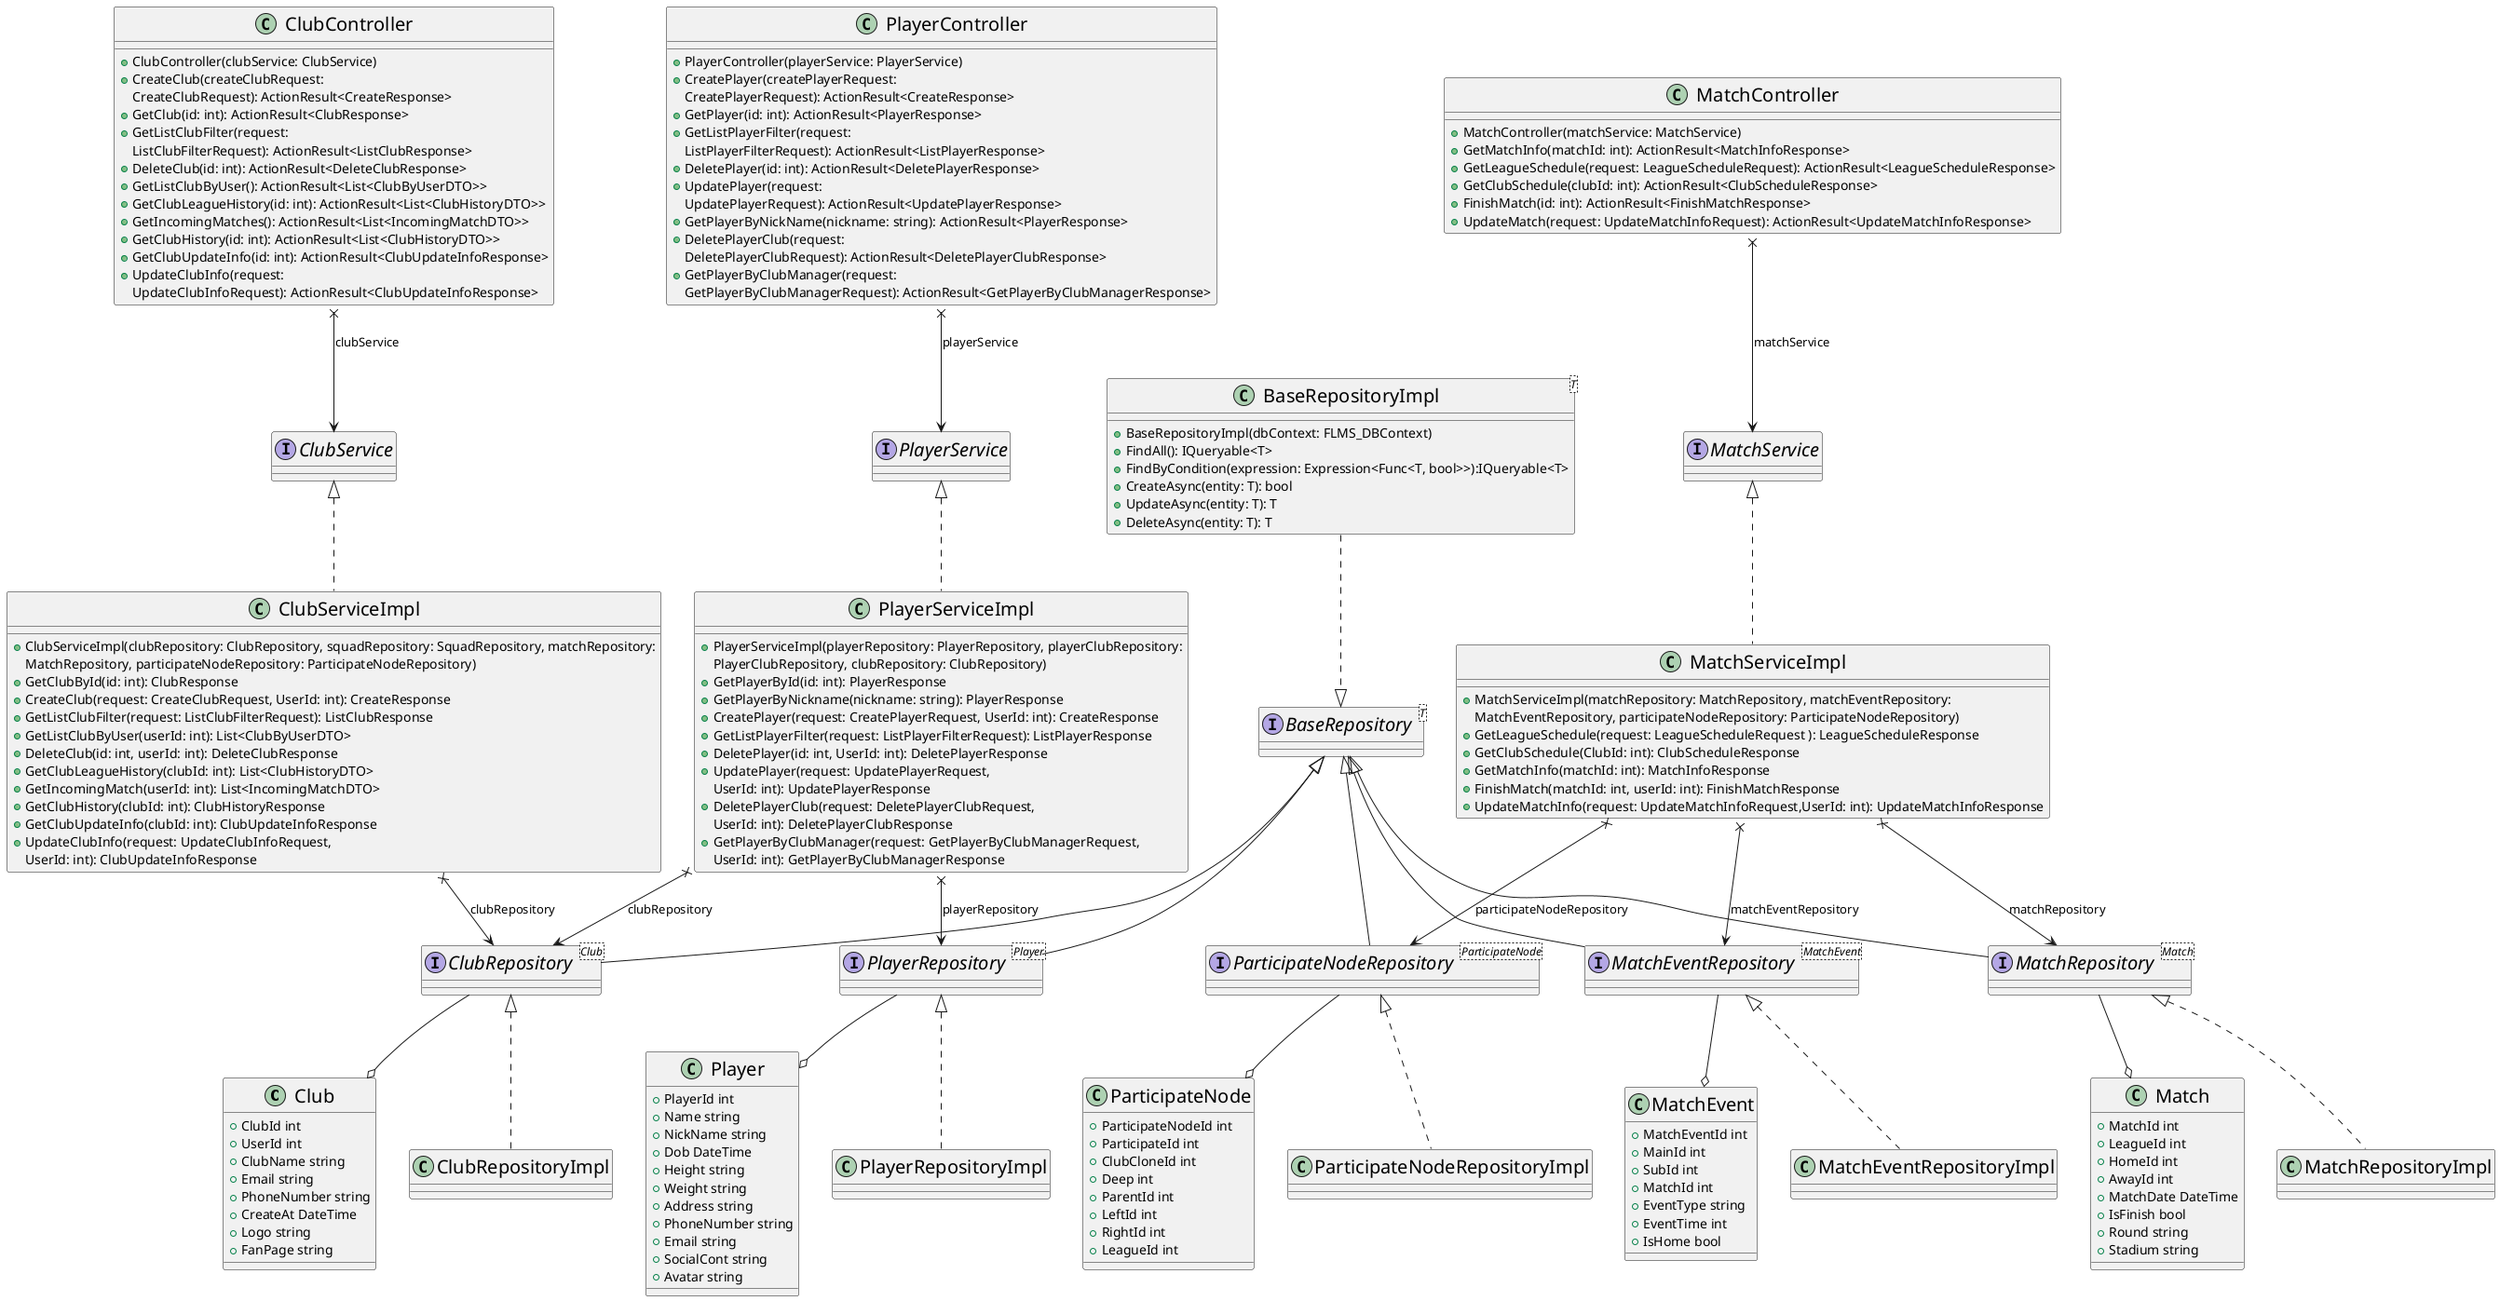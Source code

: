 @startuml Feature for guest - View club 

skinparam classFontSize 20

class Club{
    +ClubId int
    +UserId int
    +ClubName string
    +Email string
    +PhoneNumber string
    +CreateAt DateTime
    +Logo string
    +FanPage string
}

class Player{
    +PlayerId int
    +Name string
    +NickName string
    +Dob DateTime
    +Height string
    +Weight string
    +Address string
    +PhoneNumber string
    +Email string
    +SocialCont string
    +Avatar string
}

class Match{
    +MatchId int
    +LeagueId int
    +HomeId int
    +AwayId int
    +MatchDate DateTime
    +IsFinish bool
    +Round string
    +Stadium string
}

class ParticipateNode{
    +ParticipateNodeId int
    +ParticipateId int
    +ClubCloneId int
    +Deep int
    +ParentId int
    +LeftId int
    +RightId int
    +LeagueId int
}

class MatchEvent{
    +MatchEventId int
    +MainId int
    +SubId int
    +MatchId int
    +EventType string
    +EventTime int
    +IsHome bool
}

class ClubController{
    +ClubController(clubService: ClubService)
    +CreateClub(createClubRequest: 
    CreateClubRequest): ActionResult<CreateResponse>
    +GetClub(id: int): ActionResult<ClubResponse>
    +GetListClubFilter(request: 
    ListClubFilterRequest): ActionResult<ListClubResponse>
    +DeleteClub(id: int): ActionResult<DeleteClubResponse>
    +GetListClubByUser(): ActionResult<List<ClubByUserDTO>>
    +GetClubLeagueHistory(id: int): ActionResult<List<ClubHistoryDTO>>
    +GetIncomingMatches(): ActionResult<List<IncomingMatchDTO>>
    +GetClubHistory(id: int): ActionResult<List<ClubHistoryDTO>>
    +GetClubUpdateInfo(id: int): ActionResult<ClubUpdateInfoResponse>
    +UpdateClubInfo(request: 
    UpdateClubInfoRequest): ActionResult<ClubUpdateInfoResponse>
}
ClubController x--> ClubService: clubService

interface ClubService

class ClubServiceImpl implements ClubService{
    +ClubServiceImpl(clubRepository: ClubRepository, squadRepository: SquadRepository, matchRepository: 
    MatchRepository, participateNodeRepository: ParticipateNodeRepository)
    +GetClubById(id: int): ClubResponse
    +CreateClub(request: CreateClubRequest, UserId: int): CreateResponse
    +GetListClubFilter(request: ListClubFilterRequest): ListClubResponse
    +GetListClubByUser(userId: int): List<ClubByUserDTO>
    +DeleteClub(id: int, userId: int): DeleteClubResponse
    +GetClubLeagueHistory(clubId: int): List<ClubHistoryDTO>
    +GetIncomingMatch(userId: int): List<IncomingMatchDTO>
    +GetClubHistory(clubId: int): ClubHistoryResponse
    +GetClubUpdateInfo(clubId: int): ClubUpdateInfoResponse
    +UpdateClubInfo(request: UpdateClubInfoRequest, 
    UserId: int): ClubUpdateInfoResponse
}
ClubServiceImpl x--> ClubRepository: clubRepository

class MatchController{
    +MatchController(matchService: MatchService)
    +GetMatchInfo(matchId: int): ActionResult<MatchInfoResponse>
    +GetLeagueSchedule(request: LeagueScheduleRequest): ActionResult<LeagueScheduleResponse>
    +GetClubSchedule(clubId: int): ActionResult<ClubScheduleResponse>
    +FinishMatch(id: int): ActionResult<FinishMatchResponse>
    +UpdateMatch(request: UpdateMatchInfoRequest): ActionResult<UpdateMatchInfoResponse>
}

MatchController x--> MatchService: matchService

interface MatchService

class MatchServiceImpl implements MatchService{
    +MatchServiceImpl(matchRepository: MatchRepository, matchEventRepository: 
    MatchEventRepository, participateNodeRepository: ParticipateNodeRepository)
    +GetLeagueSchedule(request: LeagueScheduleRequest ): LeagueScheduleResponse
    +GetClubSchedule(ClubId: int): ClubScheduleResponse
    +GetMatchInfo(matchId: int): MatchInfoResponse
    +FinishMatch(matchId: int, userId: int): FinishMatchResponse
    +UpdateMatchInfo(request: UpdateMatchInfoRequest,UserId: int): UpdateMatchInfoResponse
}
MatchServiceImpl x--> MatchRepository: matchRepository
MatchServiceImpl x--> MatchEventRepository: matchEventRepository
MatchServiceImpl x--> ParticipateNodeRepository: participateNodeRepository

interface MatchRepository<Match> implements BaseRepository
MatchRepository --o Match

class MatchRepositoryImpl implements MatchRepository

interface ParticipateNodeRepository<ParticipateNode> implements BaseRepository
ParticipateNodeRepository --o ParticipateNode

class ParticipateNodeRepositoryImpl implements ParticipateNodeRepository

interface MatchEventRepository<MatchEvent> implements BaseRepository
MatchEventRepository --o MatchEvent

class MatchEventRepositoryImpl implements MatchEventRepository

interface BaseRepository<T>

class BaseRepositoryImpl<T> {
  +BaseRepositoryImpl(dbContext: FLMS_DBContext)
  +FindAll(): IQueryable<T>
  +FindByCondition(expression: Expression<Func<T, bool>>):IQueryable<T>
  +CreateAsync(entity: T): bool
  +UpdateAsync(entity: T): T
  +DeleteAsync(entity: T): T
}
BaseRepositoryImpl ..|> BaseRepository 

interface ClubRepository<Club> implements BaseRepository
ClubRepository --o Club

class ClubRepositoryImpl implements ClubRepository

class PlayerController{
    +PlayerController(playerService: PlayerService)
    +CreatePlayer(createPlayerRequest: 
    CreatePlayerRequest): ActionResult<CreateResponse>
    +GetPlayer(id: int): ActionResult<PlayerResponse>
    +GetListPlayerFilter(request: 
    ListPlayerFilterRequest): ActionResult<ListPlayerResponse>
    +DeletePlayer(id: int): ActionResult<DeletePlayerResponse>
    +UpdatePlayer(request: 
    UpdatePlayerRequest): ActionResult<UpdatePlayerResponse>
    +GetPlayerByNickName(nickname: string): ActionResult<PlayerResponse>
    +DeletePlayerClub(request: 
    DeletePlayerClubRequest): ActionResult<DeletePlayerClubResponse>
    +GetPlayerByClubManager(request: 
    GetPlayerByClubManagerRequest): ActionResult<GetPlayerByClubManagerResponse>
}
PlayerController x--> PlayerService: playerService

interface PlayerService

class PlayerServiceImpl implements PlayerService{
    +PlayerServiceImpl(playerRepository: PlayerRepository, playerClubRepository: 
    PlayerClubRepository, clubRepository: ClubRepository)
    +GetPlayerById(id: int): PlayerResponse
    +GetPlayerByNickname(nickname: string): PlayerResponse
    +CreatePlayer(request: CreatePlayerRequest, UserId: int): CreateResponse
    +GetListPlayerFilter(request: ListPlayerFilterRequest): ListPlayerResponse
    +DeletePlayer(id: int, UserId: int): DeletePlayerResponse
    +UpdatePlayer(request: UpdatePlayerRequest, 
    UserId: int): UpdatePlayerResponse
    +DeletePlayerClub(request: DeletePlayerClubRequest, 
    UserId: int): DeletePlayerClubResponse
    +GetPlayerByClubManager(request: GetPlayerByClubManagerRequest, 
    UserId: int): GetPlayerByClubManagerResponse
}
PlayerServiceImpl x--> PlayerRepository: playerRepository
PlayerServiceImpl x--> ClubRepository: clubRepository

interface PlayerRepository<Player> implements BaseRepository
PlayerRepository --o Player

class PlayerRepositoryImpl implements PlayerRepository

@enduml
